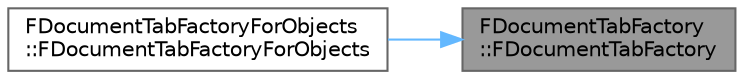digraph "FDocumentTabFactory::FDocumentTabFactory"
{
 // INTERACTIVE_SVG=YES
 // LATEX_PDF_SIZE
  bgcolor="transparent";
  edge [fontname=Helvetica,fontsize=10,labelfontname=Helvetica,labelfontsize=10];
  node [fontname=Helvetica,fontsize=10,shape=box,height=0.2,width=0.4];
  rankdir="RL";
  Node1 [id="Node000001",label="FDocumentTabFactory\l::FDocumentTabFactory",height=0.2,width=0.4,color="gray40", fillcolor="grey60", style="filled", fontcolor="black",tooltip=" "];
  Node1 -> Node2 [id="edge1_Node000001_Node000002",dir="back",color="steelblue1",style="solid",tooltip=" "];
  Node2 [id="Node000002",label="FDocumentTabFactoryForObjects\l::FDocumentTabFactoryForObjects",height=0.2,width=0.4,color="grey40", fillcolor="white", style="filled",URL="$d2/dd0/structFDocumentTabFactoryForObjects.html#ad552572d23c998341f859598630b138d",tooltip=" "];
}
